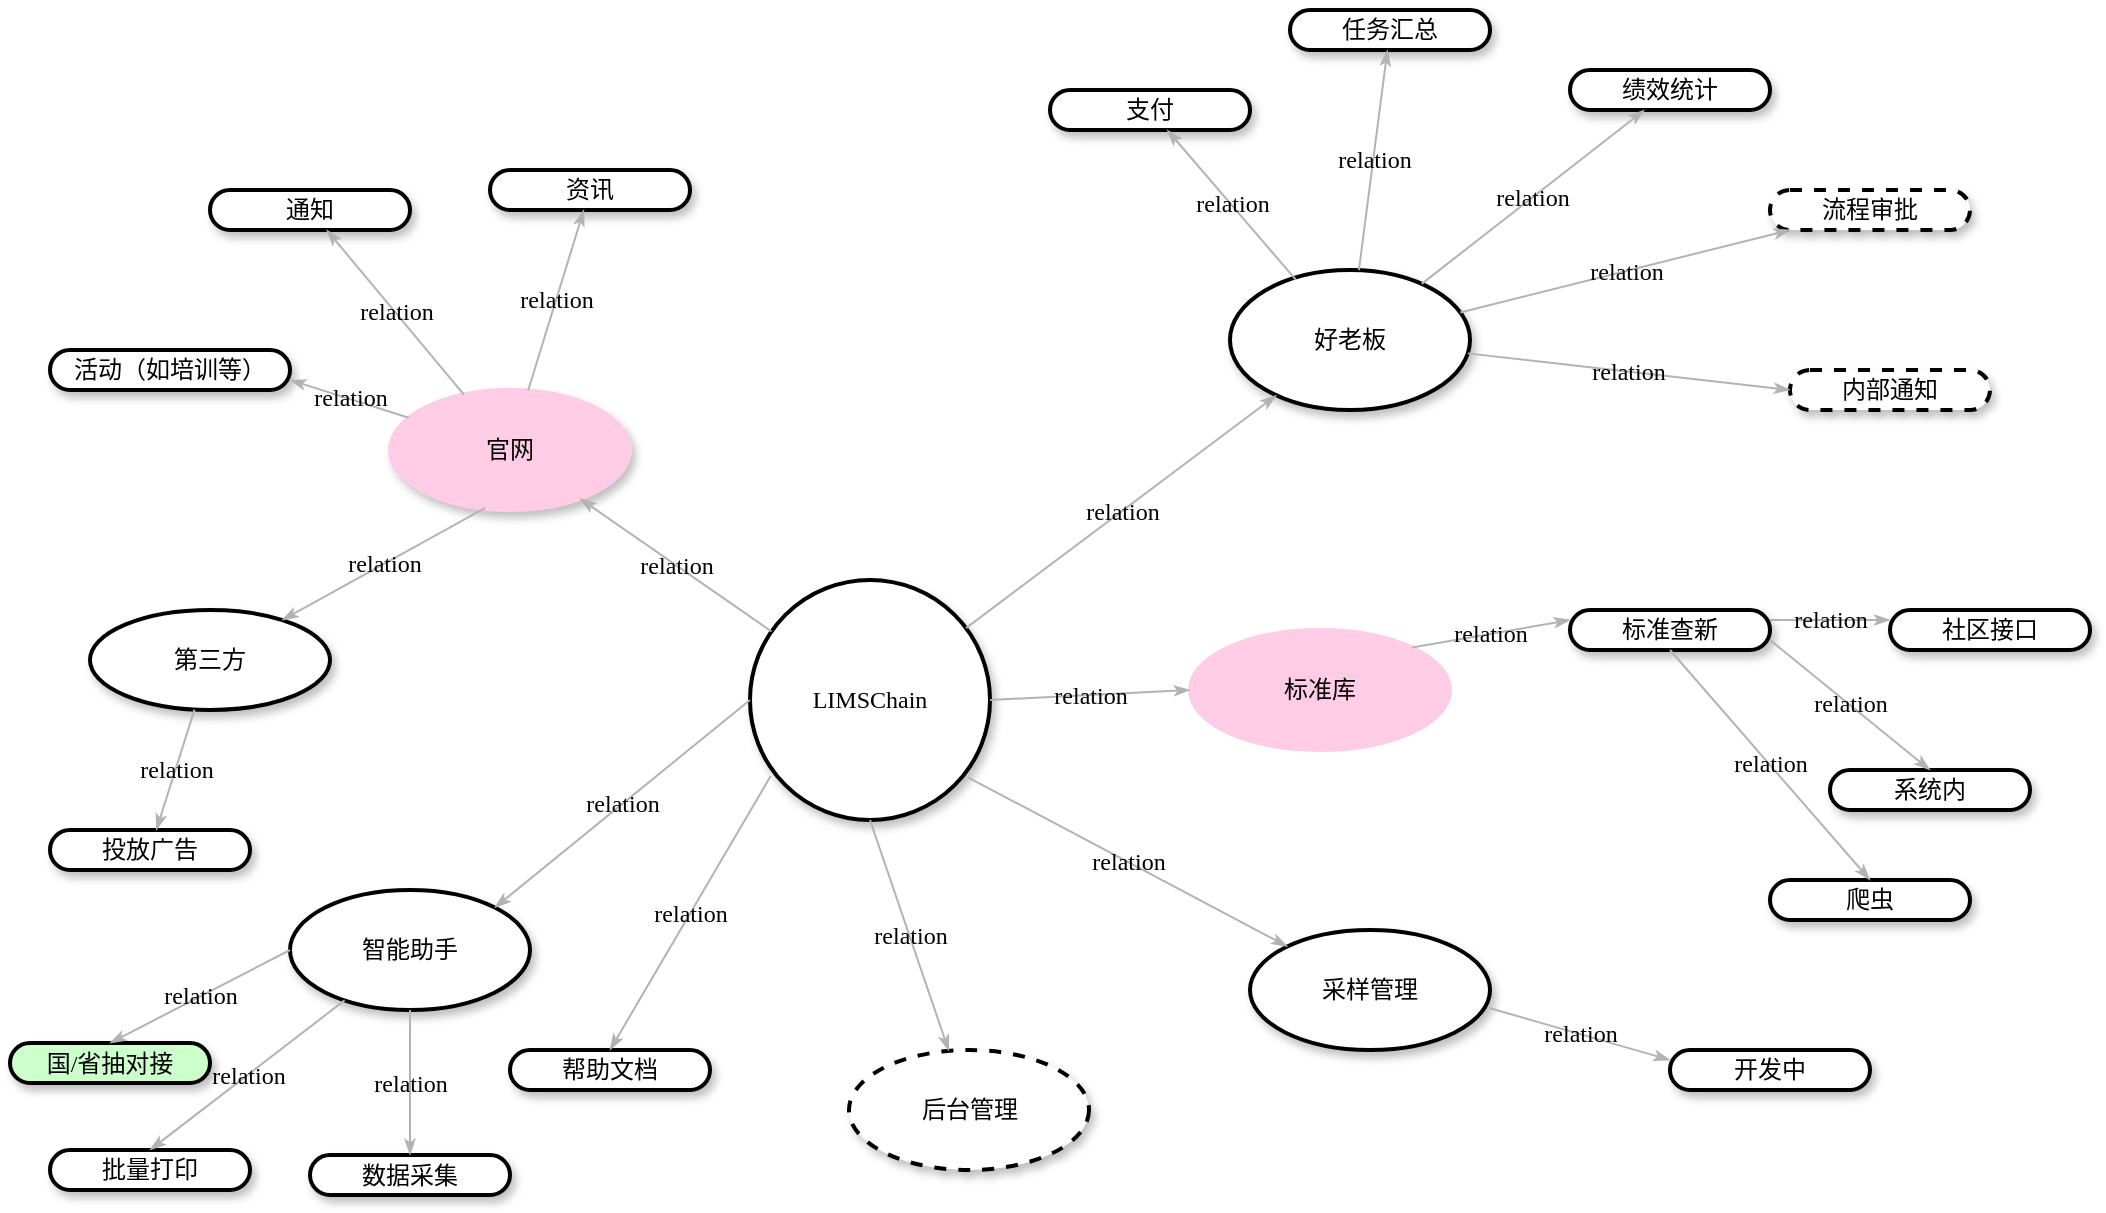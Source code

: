 <mxfile version="10.7.7" type="github"><diagram name="Page-1" id="ad52d381-51e7-2e0d-a935-2d0ddd2fd229"><mxGraphModel dx="929" dy="545" grid="1" gridSize="10" guides="1" tooltips="1" connect="1" arrows="1" fold="1" page="1" pageScale="1" pageWidth="1100" pageHeight="850" background="#ffffff" math="0" shadow="0"><root><mxCell id="0"/><mxCell id="1" parent="0"/><mxCell id="2c924340bb9dbf6c-1" value="&lt;span&gt;活动（如培训等）&lt;/span&gt;" style="whiteSpace=wrap;html=1;rounded=1;shadow=1;comic=0;labelBackgroundColor=none;strokeColor=#000000;strokeWidth=2;fillColor=#FFFFFF;fontFamily=Verdana;fontSize=12;fontColor=#000000;align=center;arcSize=50;" parent="1" vertex="1"><mxGeometry x="30" y="180" width="120" height="20" as="geometry"/></mxCell><mxCell id="2c924340bb9dbf6c-2" value="官网" style="ellipse;whiteSpace=wrap;html=1;rounded=1;shadow=1;comic=0;labelBackgroundColor=none;strokeColor=#FFCCE6;strokeWidth=2;fillColor=#FFCCE6;fontFamily=Verdana;fontSize=12;fontColor=#000000;align=center;" parent="1" vertex="1"><mxGeometry x="200" y="200" width="120" height="60" as="geometry"/></mxCell><mxCell id="2c924340bb9dbf6c-3" value="&lt;span&gt;好老板&lt;/span&gt;" style="ellipse;whiteSpace=wrap;html=1;rounded=1;shadow=1;comic=0;labelBackgroundColor=none;strokeColor=#000000;strokeWidth=2;fillColor=#FFFFFF;fontFamily=Verdana;fontSize=12;fontColor=#000000;align=center;" parent="1" vertex="1"><mxGeometry x="620" y="140" width="120" height="70" as="geometry"/></mxCell><mxCell id="2c924340bb9dbf6c-4" value="LIMSChain" style="ellipse;whiteSpace=wrap;html=1;rounded=1;shadow=1;comic=0;labelBackgroundColor=none;strokeColor=#000000;strokeWidth=2;fillColor=#FFFFFF;fontFamily=Verdana;fontSize=12;fontColor=#000000;align=center;" parent="1" vertex="1"><mxGeometry x="380" y="295" width="120" height="120" as="geometry"/></mxCell><mxCell id="DZfunI73nDGpVMMWSSd2-9" value="标准库" style="ellipse;whiteSpace=wrap;html=1;rounded=1;shadow=0;comic=0;labelBackgroundColor=none;strokeColor=#FFCCE6;strokeWidth=2;fillColor=#FFCCE6;fontFamily=Verdana;fontSize=12;fontColor=#000000;align=center;" parent="1" vertex="1"><mxGeometry x="600" y="320" width="130" height="60" as="geometry"/></mxCell><mxCell id="DZfunI73nDGpVMMWSSd2-7" value="后台管理" style="ellipse;whiteSpace=wrap;html=1;rounded=1;shadow=1;comic=0;labelBackgroundColor=none;strokeColor=#000000;strokeWidth=2;fillColor=#FFFFFF;fontFamily=Verdana;fontSize=12;fontColor=#000000;align=center;dashed=1;" parent="1" vertex="1"><mxGeometry x="429.5" y="530" width="120" height="60" as="geometry"/></mxCell><mxCell id="2c924340bb9dbf6c-5" value="第三方" style="ellipse;whiteSpace=wrap;html=1;rounded=1;shadow=1;comic=0;labelBackgroundColor=none;strokeColor=#000000;strokeWidth=2;fillColor=#FFFFFF;fontFamily=Verdana;fontSize=12;fontColor=#000000;align=center;" parent="1" vertex="1"><mxGeometry x="50" y="310" width="120" height="50" as="geometry"/></mxCell><mxCell id="2c924340bb9dbf6c-10" value="&lt;span&gt;通知&lt;/span&gt;" style="whiteSpace=wrap;html=1;rounded=1;shadow=1;comic=0;labelBackgroundColor=none;strokeColor=#000000;strokeWidth=2;fillColor=#FFFFFF;fontFamily=Verdana;fontSize=12;fontColor=#000000;align=center;arcSize=50;" parent="1" vertex="1"><mxGeometry x="110" y="100" width="100" height="20" as="geometry"/></mxCell><mxCell id="2c924340bb9dbf6c-16" value="&lt;span&gt;任务汇总&lt;/span&gt;" style="whiteSpace=wrap;html=1;rounded=1;shadow=1;comic=0;labelBackgroundColor=none;strokeColor=#000000;strokeWidth=2;fillColor=#FFFFFF;fontFamily=Verdana;fontSize=12;fontColor=#000000;align=center;arcSize=50;" parent="1" vertex="1"><mxGeometry x="650" y="10" width="100" height="20" as="geometry"/></mxCell><mxCell id="2c924340bb9dbf6c-17" value="&lt;span&gt;绩效统计&lt;/span&gt;" style="whiteSpace=wrap;html=1;rounded=1;shadow=1;comic=0;labelBackgroundColor=none;strokeColor=#000000;strokeWidth=2;fillColor=#FFFFFF;fontFamily=Verdana;fontSize=12;fontColor=#000000;align=center;arcSize=50;" parent="1" vertex="1"><mxGeometry x="790" y="40" width="100" height="20" as="geometry"/></mxCell><mxCell id="2c924340bb9dbf6c-18" value="&lt;span&gt;流程审批&lt;/span&gt;" style="whiteSpace=wrap;html=1;rounded=1;shadow=1;comic=0;labelBackgroundColor=none;strokeColor=#000000;strokeWidth=2;fillColor=#FFFFFF;fontFamily=Verdana;fontSize=12;fontColor=#000000;align=center;arcSize=50;dashed=1;" parent="1" vertex="1"><mxGeometry x="890" y="100" width="100" height="20" as="geometry"/></mxCell><mxCell id="2c924340bb9dbf6c-19" value="内部通知" style="whiteSpace=wrap;html=1;rounded=1;shadow=1;comic=0;labelBackgroundColor=none;strokeColor=#000000;strokeWidth=2;fillColor=#FFFFFF;fontFamily=Verdana;fontSize=12;fontColor=#000000;align=center;arcSize=50;dashed=1;" parent="1" vertex="1"><mxGeometry x="900" y="190" width="100" height="20" as="geometry"/></mxCell><mxCell id="2c924340bb9dbf6c-27" value="relation" style="edgeStyle=none;rounded=1;html=1;labelBackgroundColor=none;startArrow=none;startFill=0;startSize=5;endArrow=classicThin;endFill=1;endSize=5;jettySize=auto;orthogonalLoop=1;strokeColor=#B3B3B3;strokeWidth=1;fontFamily=Verdana;fontSize=12;fontColor=#000000;" parent="1" source="2c924340bb9dbf6c-2" target="2c924340bb9dbf6c-10" edge="1"><mxGeometry relative="1" as="geometry"/></mxCell><mxCell id="2c924340bb9dbf6c-28" value="relation" style="edgeStyle=none;rounded=1;html=1;labelBackgroundColor=none;startArrow=none;startFill=0;startSize=5;endArrow=classicThin;endFill=1;endSize=5;jettySize=auto;orthogonalLoop=1;strokeColor=#B3B3B3;strokeWidth=1;fontFamily=Verdana;fontSize=12;fontColor=#000000;entryX=1;entryY=0.75;entryDx=0;entryDy=0;" parent="1" source="2c924340bb9dbf6c-2" target="2c924340bb9dbf6c-1" edge="1"><mxGeometry relative="1" as="geometry"/></mxCell><mxCell id="2c924340bb9dbf6c-31" value="relation" style="edgeStyle=none;rounded=1;html=1;labelBackgroundColor=none;startArrow=none;startFill=0;startSize=5;endArrow=classicThin;endFill=1;endSize=5;jettySize=auto;orthogonalLoop=1;strokeColor=#B3B3B3;strokeWidth=1;fontFamily=Verdana;fontSize=12;fontColor=#000000;" parent="1" source="2c924340bb9dbf6c-4" target="2c924340bb9dbf6c-2" edge="1"><mxGeometry relative="1" as="geometry"/></mxCell><mxCell id="2c924340bb9dbf6c-32" value="relation" style="edgeStyle=none;rounded=1;html=1;labelBackgroundColor=none;startArrow=none;startFill=0;startSize=5;endArrow=classicThin;endFill=1;endSize=5;jettySize=auto;orthogonalLoop=1;strokeColor=#B3B3B3;strokeWidth=1;fontFamily=Verdana;fontSize=12;fontColor=#000000;" parent="1" source="2c924340bb9dbf6c-4" target="2c924340bb9dbf6c-3" edge="1"><mxGeometry relative="1" as="geometry"/></mxCell><mxCell id="2c924340bb9dbf6c-33" value="relation" style="edgeStyle=none;rounded=1;html=1;labelBackgroundColor=none;startArrow=none;startFill=0;startSize=5;endArrow=classicThin;endFill=1;endSize=5;jettySize=auto;orthogonalLoop=1;strokeColor=#B3B3B3;strokeWidth=1;fontFamily=Verdana;fontSize=12;fontColor=#000000;exitX=0.397;exitY=0.983;exitDx=0;exitDy=0;exitPerimeter=0;" parent="1" source="2c924340bb9dbf6c-2" target="2c924340bb9dbf6c-5" edge="1"><mxGeometry relative="1" as="geometry"><mxPoint x="440" y="350" as="sourcePoint"/></mxGeometry></mxCell><mxCell id="2c924340bb9dbf6c-40" value="relation" style="edgeStyle=none;rounded=1;html=1;labelBackgroundColor=none;startArrow=none;startFill=0;startSize=5;endArrow=classicThin;endFill=1;endSize=5;jettySize=auto;orthogonalLoop=1;strokeColor=#B3B3B3;strokeWidth=1;fontFamily=Verdana;fontSize=12;fontColor=#000000;entryX=0;entryY=0.5;entryDx=0;entryDy=0;" parent="1" source="2c924340bb9dbf6c-3" target="2c924340bb9dbf6c-19" edge="1"><mxGeometry relative="1" as="geometry"/></mxCell><mxCell id="2c924340bb9dbf6c-41" value="relation" style="edgeStyle=none;rounded=1;html=1;labelBackgroundColor=none;startArrow=none;startFill=0;startSize=5;endArrow=classicThin;endFill=1;endSize=5;jettySize=auto;orthogonalLoop=1;strokeColor=#B3B3B3;strokeWidth=1;fontFamily=Verdana;fontSize=12;fontColor=#000000;" parent="1" source="2c924340bb9dbf6c-3" target="2c924340bb9dbf6c-18" edge="1"><mxGeometry relative="1" as="geometry"/></mxCell><mxCell id="2c924340bb9dbf6c-42" value="relation" style="edgeStyle=none;rounded=1;html=1;labelBackgroundColor=none;startArrow=none;startFill=0;startSize=5;endArrow=classicThin;endFill=1;endSize=5;jettySize=auto;orthogonalLoop=1;strokeColor=#B3B3B3;strokeWidth=1;fontFamily=Verdana;fontSize=12;fontColor=#000000;" parent="1" source="2c924340bb9dbf6c-3" target="2c924340bb9dbf6c-17" edge="1"><mxGeometry relative="1" as="geometry"/></mxCell><mxCell id="2c924340bb9dbf6c-43" value="relation" style="edgeStyle=none;rounded=1;html=1;labelBackgroundColor=none;startArrow=none;startFill=0;startSize=5;endArrow=classicThin;endFill=1;endSize=5;jettySize=auto;orthogonalLoop=1;strokeColor=#B3B3B3;strokeWidth=1;fontFamily=Verdana;fontSize=12;fontColor=#000000;" parent="1" source="2c924340bb9dbf6c-3" target="2c924340bb9dbf6c-16" edge="1"><mxGeometry relative="1" as="geometry"/></mxCell><mxCell id="2c924340bb9dbf6c-55" value="&lt;span&gt;资讯&lt;/span&gt;" style="whiteSpace=wrap;html=1;rounded=1;shadow=1;comic=0;labelBackgroundColor=none;strokeColor=#000000;strokeWidth=2;fillColor=#FFFFFF;fontFamily=Verdana;fontSize=12;fontColor=#000000;align=center;arcSize=50;" parent="1" vertex="1"><mxGeometry x="250" y="90" width="100" height="20" as="geometry"/></mxCell><mxCell id="2c924340bb9dbf6c-58" value="&lt;span&gt;投放广告&lt;/span&gt;" style="whiteSpace=wrap;html=1;rounded=1;shadow=1;comic=0;labelBackgroundColor=none;strokeColor=#000000;strokeWidth=2;fillColor=#FFFFFF;fontFamily=Verdana;fontSize=12;fontColor=#000000;align=center;arcSize=50;" parent="1" vertex="1"><mxGeometry x="30" y="420" width="100" height="20" as="geometry"/></mxCell><mxCell id="2c924340bb9dbf6c-61" value="relation" style="edgeStyle=none;rounded=1;html=1;labelBackgroundColor=none;startArrow=none;startFill=0;startSize=5;endArrow=classicThin;endFill=1;endSize=5;jettySize=auto;orthogonalLoop=1;strokeColor=#B3B3B3;strokeWidth=1;fontFamily=Verdana;fontSize=12;fontColor=#000000;" parent="1" source="2c924340bb9dbf6c-2" target="2c924340bb9dbf6c-55" edge="1"><mxGeometry relative="1" as="geometry"/></mxCell><mxCell id="2c924340bb9dbf6c-77" value="relation" style="edgeStyle=none;rounded=1;html=1;labelBackgroundColor=none;startArrow=none;startFill=0;startSize=5;endArrow=classicThin;endFill=1;endSize=5;jettySize=auto;orthogonalLoop=1;strokeColor=#B3B3B3;strokeWidth=1;fontFamily=Verdana;fontSize=12;fontColor=#000000;" parent="1" source="2c924340bb9dbf6c-5" target="2c924340bb9dbf6c-58" edge="1"><mxGeometry relative="1" as="geometry"/></mxCell><mxCell id="DZfunI73nDGpVMMWSSd2-11" value="relation" style="edgeStyle=none;rounded=1;html=1;labelBackgroundColor=none;startArrow=none;startFill=0;startSize=5;endArrow=classicThin;endFill=1;endSize=5;jettySize=auto;orthogonalLoop=1;strokeColor=#B3B3B3;strokeWidth=1;fontFamily=Verdana;fontSize=12;fontColor=#000000;exitX=1;exitY=0.5;exitDx=0;exitDy=0;entryX=0;entryY=0.5;entryDx=0;entryDy=0;" parent="1" source="2c924340bb9dbf6c-4" target="DZfunI73nDGpVMMWSSd2-9" edge="1"><mxGeometry relative="1" as="geometry"><mxPoint x="559" y="406" as="sourcePoint"/><mxPoint x="632.212" y="500" as="targetPoint"/></mxGeometry></mxCell><mxCell id="DZfunI73nDGpVMMWSSd2-12" value="relation" style="edgeStyle=none;rounded=1;html=1;labelBackgroundColor=none;startArrow=none;startFill=0;startSize=5;endArrow=classicThin;endFill=1;endSize=5;jettySize=auto;orthogonalLoop=1;strokeColor=#B3B3B3;strokeWidth=1;fontFamily=Verdana;fontSize=12;fontColor=#000000;exitX=0.5;exitY=1;exitDx=0;exitDy=0;" parent="1" source="2c924340bb9dbf6c-4" target="DZfunI73nDGpVMMWSSd2-7" edge="1"><mxGeometry relative="1" as="geometry"><mxPoint x="458" y="427" as="sourcePoint"/><mxPoint x="323" y="561" as="targetPoint"/></mxGeometry></mxCell><mxCell id="DZfunI73nDGpVMMWSSd2-13" value="&lt;span&gt;帮助文档&lt;/span&gt;" style="whiteSpace=wrap;html=1;rounded=1;shadow=1;comic=0;labelBackgroundColor=none;strokeColor=#000000;strokeWidth=2;fillColor=#FFFFFF;fontFamily=Verdana;fontSize=12;fontColor=#000000;align=center;arcSize=50;" parent="1" vertex="1"><mxGeometry x="260" y="530" width="100" height="20" as="geometry"/></mxCell><mxCell id="DZfunI73nDGpVMMWSSd2-14" value="relation" style="edgeStyle=none;rounded=1;html=1;labelBackgroundColor=none;startArrow=none;startFill=0;startSize=5;endArrow=classicThin;endFill=1;endSize=5;jettySize=auto;orthogonalLoop=1;strokeColor=#B3B3B3;strokeWidth=1;fontFamily=Verdana;fontSize=12;fontColor=#000000;exitX=0.086;exitY=0.817;exitDx=0;exitDy=0;entryX=0.5;entryY=0;entryDx=0;entryDy=0;exitPerimeter=0;" parent="1" source="2c924340bb9dbf6c-4" target="DZfunI73nDGpVMMWSSd2-13" edge="1"><mxGeometry relative="1" as="geometry"><mxPoint x="559" y="406" as="sourcePoint"/><mxPoint x="632.212" y="500" as="targetPoint"/></mxGeometry></mxCell><mxCell id="DZfunI73nDGpVMMWSSd2-17" value="&lt;span&gt;标准查新&lt;/span&gt;" style="whiteSpace=wrap;html=1;rounded=1;shadow=1;comic=0;labelBackgroundColor=none;strokeColor=#000000;strokeWidth=2;fillColor=#FFFFFF;fontFamily=Verdana;fontSize=12;fontColor=#000000;align=center;arcSize=50;" parent="1" vertex="1"><mxGeometry x="790" y="310" width="100" height="20" as="geometry"/></mxCell><mxCell id="DZfunI73nDGpVMMWSSd2-18" value="relation" style="edgeStyle=none;rounded=1;html=1;labelBackgroundColor=none;startArrow=none;startFill=0;startSize=5;endArrow=classicThin;endFill=1;endSize=5;jettySize=auto;orthogonalLoop=1;strokeColor=#B3B3B3;strokeWidth=1;fontFamily=Verdana;fontSize=12;fontColor=#000000;entryX=0;entryY=0.25;entryDx=0;entryDy=0;exitX=1;exitY=0;exitDx=0;exitDy=0;" parent="1" source="DZfunI73nDGpVMMWSSd2-9" target="DZfunI73nDGpVMMWSSd2-17" edge="1"><mxGeometry relative="1" as="geometry"><mxPoint x="762" y="319" as="sourcePoint"/><mxPoint x="910" y="283" as="targetPoint"/></mxGeometry></mxCell><mxCell id="DZfunI73nDGpVMMWSSd2-20" value="&lt;span&gt;社区接口&lt;/span&gt;" style="whiteSpace=wrap;html=1;rounded=1;shadow=1;comic=0;labelBackgroundColor=none;strokeColor=#000000;strokeWidth=2;fillColor=#FFFFFF;fontFamily=Verdana;fontSize=12;fontColor=#000000;align=center;arcSize=50;" parent="1" vertex="1"><mxGeometry x="950" y="310" width="100" height="20" as="geometry"/></mxCell><mxCell id="DZfunI73nDGpVMMWSSd2-21" value="relation" style="edgeStyle=none;rounded=1;html=1;labelBackgroundColor=none;startArrow=none;startFill=0;startSize=5;endArrow=classicThin;endFill=1;endSize=5;jettySize=auto;orthogonalLoop=1;strokeColor=#B3B3B3;strokeWidth=1;fontFamily=Verdana;fontSize=12;fontColor=#000000;entryX=0;entryY=0.25;entryDx=0;entryDy=0;exitX=1;exitY=0.25;exitDx=0;exitDy=0;" parent="1" source="DZfunI73nDGpVMMWSSd2-17" target="DZfunI73nDGpVMMWSSd2-20" edge="1"><mxGeometry relative="1" as="geometry"><mxPoint x="796" y="434" as="sourcePoint"/><mxPoint x="944" y="398" as="targetPoint"/></mxGeometry></mxCell><mxCell id="DZfunI73nDGpVMMWSSd2-22" value="&lt;span&gt;系统内&lt;/span&gt;" style="whiteSpace=wrap;html=1;rounded=1;shadow=1;comic=0;labelBackgroundColor=none;strokeColor=#000000;strokeWidth=2;fillColor=#FFFFFF;fontFamily=Verdana;fontSize=12;fontColor=#000000;align=center;arcSize=50;" parent="1" vertex="1"><mxGeometry x="920" y="390" width="100" height="20" as="geometry"/></mxCell><mxCell id="DZfunI73nDGpVMMWSSd2-23" value="relation" style="edgeStyle=none;rounded=1;html=1;labelBackgroundColor=none;startArrow=none;startFill=0;startSize=5;endArrow=classicThin;endFill=1;endSize=5;jettySize=auto;orthogonalLoop=1;strokeColor=#B3B3B3;strokeWidth=1;fontFamily=Verdana;fontSize=12;fontColor=#000000;entryX=0.5;entryY=0;entryDx=0;entryDy=0;exitX=1;exitY=0.75;exitDx=0;exitDy=0;" parent="1" source="DZfunI73nDGpVMMWSSd2-17" target="DZfunI73nDGpVMMWSSd2-22" edge="1"><mxGeometry relative="1" as="geometry"><mxPoint x="815" y="392.5" as="sourcePoint"/><mxPoint x="894" y="460.5" as="targetPoint"/></mxGeometry></mxCell><mxCell id="DZfunI73nDGpVMMWSSd2-24" value="&lt;span&gt;爬虫&lt;/span&gt;" style="whiteSpace=wrap;html=1;rounded=1;shadow=1;comic=0;labelBackgroundColor=none;strokeColor=#000000;strokeWidth=2;fillColor=#FFFFFF;fontFamily=Verdana;fontSize=12;fontColor=#000000;align=center;arcSize=50;" parent="1" vertex="1"><mxGeometry x="890" y="445" width="100" height="20" as="geometry"/></mxCell><mxCell id="DZfunI73nDGpVMMWSSd2-25" value="relation" style="edgeStyle=none;rounded=1;html=1;labelBackgroundColor=none;startArrow=none;startFill=0;startSize=5;endArrow=classicThin;endFill=1;endSize=5;jettySize=auto;orthogonalLoop=1;strokeColor=#B3B3B3;strokeWidth=1;fontFamily=Verdana;fontSize=12;fontColor=#000000;entryX=0.5;entryY=0;entryDx=0;entryDy=0;" parent="1" target="DZfunI73nDGpVMMWSSd2-24" edge="1"><mxGeometry relative="1" as="geometry"><mxPoint x="840" y="330" as="sourcePoint"/><mxPoint x="864" y="515.5" as="targetPoint"/></mxGeometry></mxCell><mxCell id="xh8tkI7GL5q70wJwu143-1" value="采样管理" style="ellipse;whiteSpace=wrap;html=1;rounded=1;shadow=1;comic=0;labelBackgroundColor=none;strokeColor=#000000;strokeWidth=2;fillColor=#FFFFFF;fontFamily=Verdana;fontSize=12;fontColor=#000000;align=center;" vertex="1" parent="1"><mxGeometry x="630" y="470" width="120" height="60" as="geometry"/></mxCell><mxCell id="xh8tkI7GL5q70wJwu143-2" value="relation" style="edgeStyle=none;rounded=1;html=1;labelBackgroundColor=none;startArrow=none;startFill=0;startSize=5;endArrow=classicThin;endFill=1;endSize=5;jettySize=auto;orthogonalLoop=1;strokeColor=#B3B3B3;strokeWidth=1;fontFamily=Verdana;fontSize=12;fontColor=#000000;exitX=0.908;exitY=0.822;exitDx=0;exitDy=0;exitPerimeter=0;" edge="1" parent="1" source="2c924340bb9dbf6c-4" target="xh8tkI7GL5q70wJwu143-1"><mxGeometry relative="1" as="geometry"><mxPoint x="499" y="390" as="sourcePoint"/><mxPoint x="650.871" y="543.773" as="targetPoint"/></mxGeometry></mxCell><mxCell id="xh8tkI7GL5q70wJwu143-3" value="开发中" style="whiteSpace=wrap;html=1;rounded=1;shadow=1;comic=0;labelBackgroundColor=none;strokeColor=#000000;strokeWidth=2;fillColor=#FFFFFF;fontFamily=Verdana;fontSize=12;fontColor=#000000;align=center;arcSize=50;" vertex="1" parent="1"><mxGeometry x="840" y="530" width="100" height="20" as="geometry"/></mxCell><mxCell id="xh8tkI7GL5q70wJwu143-4" value="relation" style="edgeStyle=none;rounded=1;html=1;labelBackgroundColor=none;startArrow=none;startFill=0;startSize=5;endArrow=classicThin;endFill=1;endSize=5;jettySize=auto;orthogonalLoop=1;strokeColor=#B3B3B3;strokeWidth=1;fontFamily=Verdana;fontSize=12;fontColor=#000000;entryX=0;entryY=0.25;entryDx=0;entryDy=0;exitX=0.997;exitY=0.65;exitDx=0;exitDy=0;exitPerimeter=0;" edge="1" parent="1" target="xh8tkI7GL5q70wJwu143-3" source="xh8tkI7GL5q70wJwu143-1"><mxGeometry relative="1" as="geometry"><mxPoint x="770" y="440" as="sourcePoint"/><mxPoint x="794" y="625.5" as="targetPoint"/></mxGeometry></mxCell><mxCell id="xh8tkI7GL5q70wJwu143-5" value="&lt;span&gt;支付&lt;br&gt;&lt;/span&gt;" style="whiteSpace=wrap;html=1;rounded=1;shadow=1;comic=0;labelBackgroundColor=none;strokeColor=#000000;strokeWidth=2;fillColor=#FFFFFF;fontFamily=Verdana;fontSize=12;fontColor=#000000;align=center;arcSize=50;" vertex="1" parent="1"><mxGeometry x="530" y="50" width="100" height="20" as="geometry"/></mxCell><mxCell id="xh8tkI7GL5q70wJwu143-6" value="relation" style="edgeStyle=none;rounded=1;html=1;labelBackgroundColor=none;startArrow=none;startFill=0;startSize=5;endArrow=classicThin;endFill=1;endSize=5;jettySize=auto;orthogonalLoop=1;strokeColor=#B3B3B3;strokeWidth=1;fontFamily=Verdana;fontSize=12;fontColor=#000000;exitX=0.275;exitY=0.071;exitDx=0;exitDy=0;exitPerimeter=0;" edge="1" target="xh8tkI7GL5q70wJwu143-5" parent="1" source="2c924340bb9dbf6c-3"><mxGeometry relative="1" as="geometry"><mxPoint x="584.003" y="140.099" as="sourcePoint"/></mxGeometry></mxCell><mxCell id="xh8tkI7GL5q70wJwu143-7" value="智能助手" style="ellipse;whiteSpace=wrap;html=1;rounded=1;shadow=1;comic=0;labelBackgroundColor=none;strokeColor=#000000;strokeWidth=2;fillColor=#FFFFFF;fontFamily=Verdana;fontSize=12;fontColor=#000000;align=center;" vertex="1" parent="1"><mxGeometry x="150" y="450" width="120" height="60" as="geometry"/></mxCell><mxCell id="xh8tkI7GL5q70wJwu143-8" value="relation" style="edgeStyle=none;rounded=1;html=1;labelBackgroundColor=none;startArrow=none;startFill=0;startSize=5;endArrow=classicThin;endFill=1;endSize=5;jettySize=auto;orthogonalLoop=1;strokeColor=#B3B3B3;strokeWidth=1;fontFamily=Verdana;fontSize=12;fontColor=#000000;exitX=0;exitY=0.5;exitDx=0;exitDy=0;entryX=1;entryY=0;entryDx=0;entryDy=0;" edge="1" parent="1" source="2c924340bb9dbf6c-4" target="xh8tkI7GL5q70wJwu143-7"><mxGeometry relative="1" as="geometry"><mxPoint x="112.193" y="369.787" as="sourcePoint"/><mxPoint x="93.158" y="430" as="targetPoint"/></mxGeometry></mxCell><mxCell id="xh8tkI7GL5q70wJwu143-9" value="&lt;span&gt;国/省抽对接&lt;/span&gt;" style="whiteSpace=wrap;html=1;rounded=1;shadow=1;comic=0;labelBackgroundColor=none;strokeColor=#000000;strokeWidth=2;fillColor=#CCFFCC;fontFamily=Verdana;fontSize=12;fontColor=#000000;align=center;arcSize=50;" vertex="1" parent="1"><mxGeometry x="10" y="526.5" width="100" height="20" as="geometry"/></mxCell><mxCell id="xh8tkI7GL5q70wJwu143-10" value="relation" style="edgeStyle=none;rounded=1;html=1;labelBackgroundColor=none;startArrow=none;startFill=0;startSize=5;endArrow=classicThin;endFill=1;endSize=5;jettySize=auto;orthogonalLoop=1;strokeColor=#B3B3B3;strokeWidth=1;fontFamily=Verdana;fontSize=12;fontColor=#000000;exitX=0;exitY=0.5;exitDx=0;exitDy=0;entryX=0.5;entryY=0;entryDx=0;entryDy=0;" edge="1" parent="1" target="xh8tkI7GL5q70wJwu143-9" source="xh8tkI7GL5q70wJwu143-7"><mxGeometry relative="1" as="geometry"><mxPoint x="95.333" y="464.833" as="sourcePoint"/><mxPoint x="422.212" y="506.5" as="targetPoint"/></mxGeometry></mxCell><mxCell id="xh8tkI7GL5q70wJwu143-11" value="批量打印" style="whiteSpace=wrap;html=1;rounded=1;shadow=1;comic=0;labelBackgroundColor=none;strokeColor=#000000;strokeWidth=2;fillColor=#FFFFFF;fontFamily=Verdana;fontSize=12;fontColor=#000000;align=center;arcSize=50;" vertex="1" parent="1"><mxGeometry x="30" y="580" width="100" height="20" as="geometry"/></mxCell><mxCell id="xh8tkI7GL5q70wJwu143-12" value="relation" style="edgeStyle=none;rounded=1;html=1;labelBackgroundColor=none;startArrow=none;startFill=0;startSize=5;endArrow=classicThin;endFill=1;endSize=5;jettySize=auto;orthogonalLoop=1;strokeColor=#B3B3B3;strokeWidth=1;fontFamily=Verdana;fontSize=12;fontColor=#000000;entryX=0.5;entryY=0;entryDx=0;entryDy=0;" edge="1" parent="1" target="xh8tkI7GL5q70wJwu143-11" source="xh8tkI7GL5q70wJwu143-7"><mxGeometry relative="1" as="geometry"><mxPoint x="230.333" y="523.833" as="sourcePoint"/><mxPoint x="502.212" y="550" as="targetPoint"/></mxGeometry></mxCell><mxCell id="xh8tkI7GL5q70wJwu143-13" value="&lt;span&gt;数据采集&lt;/span&gt;" style="whiteSpace=wrap;html=1;rounded=1;shadow=1;comic=0;labelBackgroundColor=none;strokeColor=#000000;strokeWidth=2;fillColor=#FFFFFF;fontFamily=Verdana;fontSize=12;fontColor=#000000;align=center;arcSize=50;" vertex="1" parent="1"><mxGeometry x="160" y="582.5" width="100" height="20" as="geometry"/></mxCell><mxCell id="xh8tkI7GL5q70wJwu143-14" value="relation" style="edgeStyle=none;rounded=1;html=1;labelBackgroundColor=none;startArrow=none;startFill=0;startSize=5;endArrow=classicThin;endFill=1;endSize=5;jettySize=auto;orthogonalLoop=1;strokeColor=#B3B3B3;strokeWidth=1;fontFamily=Verdana;fontSize=12;fontColor=#000000;exitX=0.5;exitY=1;exitDx=0;exitDy=0;entryX=0.5;entryY=0;entryDx=0;entryDy=0;" edge="1" parent="1" target="xh8tkI7GL5q70wJwu143-13" source="xh8tkI7GL5q70wJwu143-7"><mxGeometry relative="1" as="geometry"><mxPoint x="300.333" y="536.333" as="sourcePoint"/><mxPoint x="572.212" y="562.5" as="targetPoint"/></mxGeometry></mxCell></root></mxGraphModel></diagram></mxfile>
